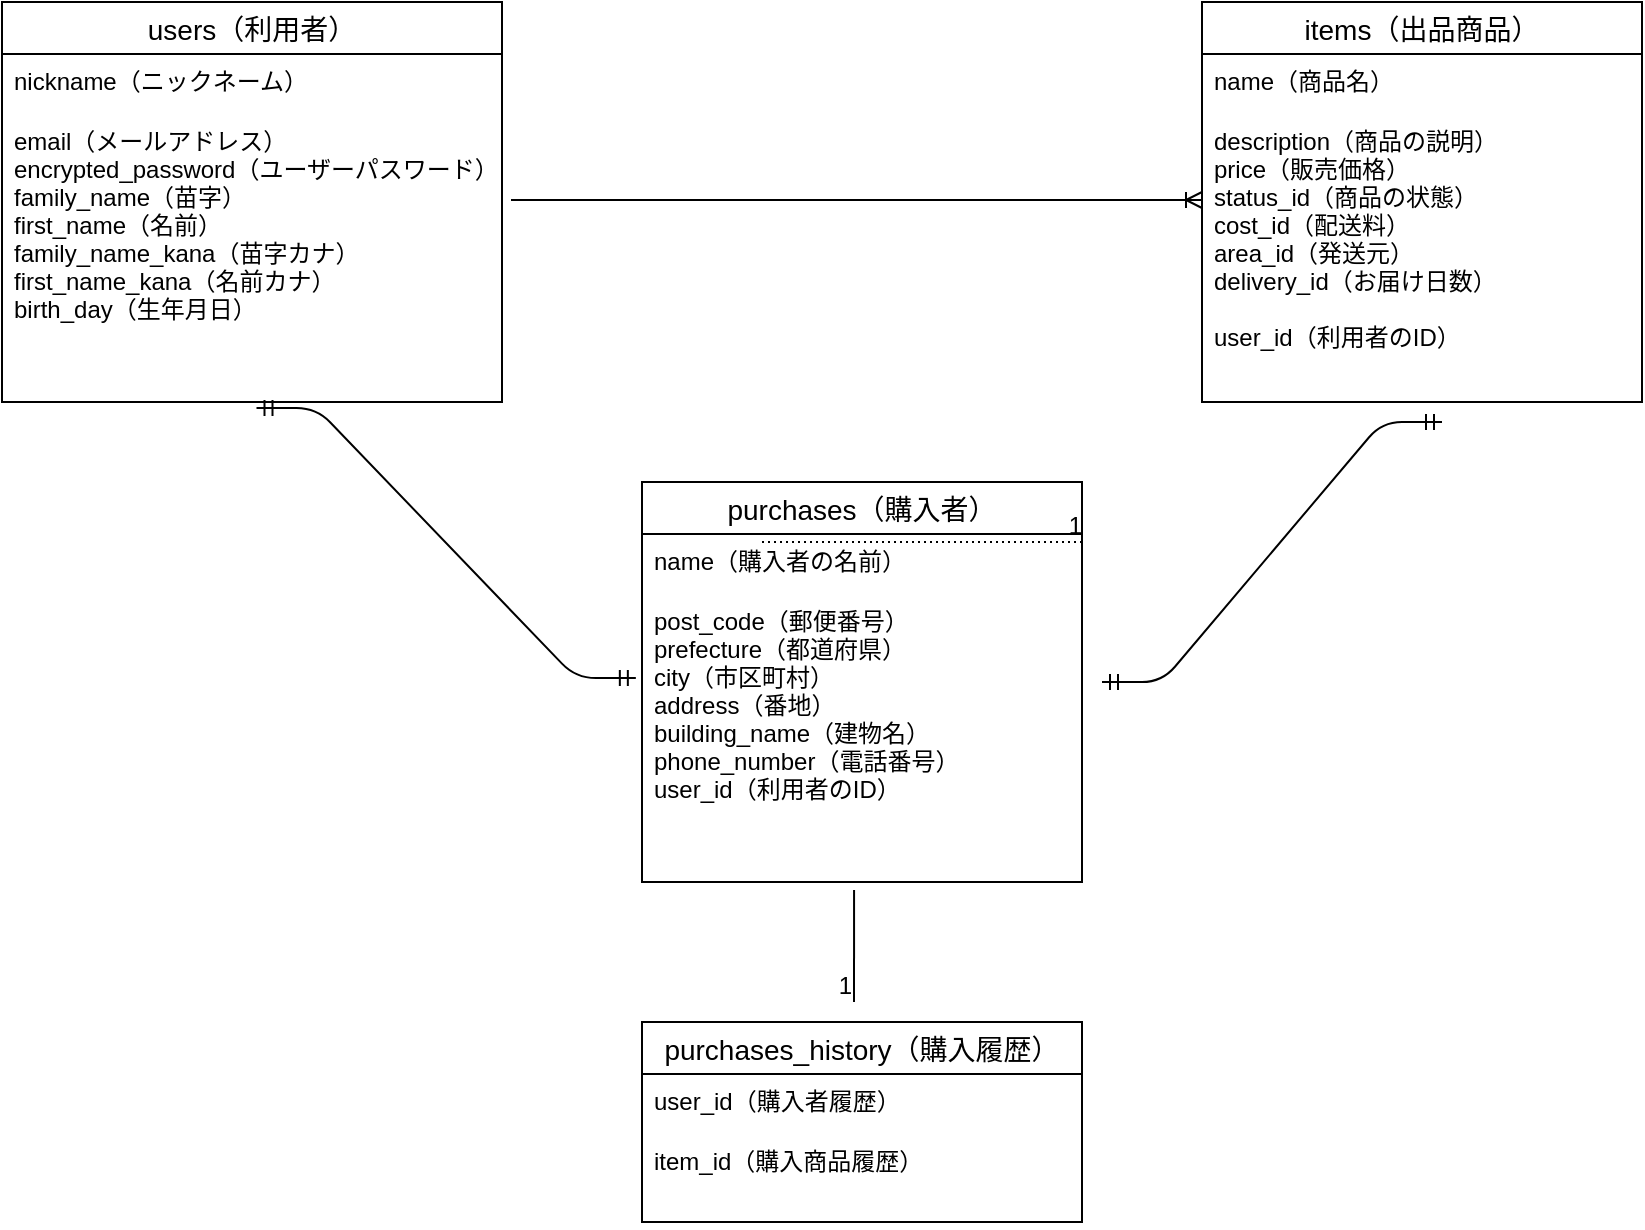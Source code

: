 <mxfile version="14.2.4" type="embed" pages="2">
    <diagram id="3SoO7mhHNM8WXV-XtMj4" name="ページ1">
        <mxGraphModel dx="892" dy="680" grid="0" gridSize="10" guides="1" tooltips="1" connect="0" arrows="1" fold="1" page="1" pageScale="1" pageWidth="850" pageHeight="1100" background="none" math="0" shadow="0">
            <root>
                <mxCell id="0"/>
                <mxCell id="1" parent="0"/>
                <mxCell id="167" value="users（利用者）" style="swimlane;fontStyle=0;childLayout=stackLayout;horizontal=1;startSize=26;horizontalStack=0;resizeParent=1;resizeParentMax=0;resizeLast=0;collapsible=1;marginBottom=0;align=center;fontSize=14;direction=east;" parent="1" vertex="1">
                    <mxGeometry x="10" y="160" width="250" height="200" as="geometry"/>
                </mxCell>
                <mxCell id="168" value="nickname（ニックネーム）" style="text;fillColor=none;spacingLeft=4;spacingRight=4;overflow=hidden;rotatable=0;points=[[0,0.5],[1,0.5]];portConstraint=eastwest;fontSize=12;" parent="167" vertex="1">
                    <mxGeometry y="26" width="250" height="30" as="geometry"/>
                </mxCell>
                <mxCell id="170" value="email（メールアドレス）&#10;encrypted_password（ユーザーパスワード）&#10;family_name（苗字）&#10;first_name（名前）&#10;family_name_kana（苗字カナ）&#10;first_name_kana（名前カナ）&#10;birth_day（生年月日）&#10;&#10;&#10;&#10;" style="text;strokeColor=none;fillColor=none;spacingLeft=4;spacingRight=4;overflow=hidden;rotatable=0;points=[[0,0.5],[1,0.5]];portConstraint=eastwest;fontSize=12;" parent="167" vertex="1">
                    <mxGeometry y="56" width="250" height="144" as="geometry"/>
                </mxCell>
                <mxCell id="CFiFb62f16SsX5Ewo23X-170" value="items（出品商品）" style="swimlane;fontStyle=0;childLayout=stackLayout;horizontal=1;startSize=26;horizontalStack=0;resizeParent=1;resizeParentMax=0;resizeLast=0;collapsible=1;marginBottom=0;align=center;fontSize=14;direction=east;" parent="1" vertex="1">
                    <mxGeometry x="610" y="160" width="220" height="200" as="geometry"/>
                </mxCell>
                <mxCell id="CFiFb62f16SsX5Ewo23X-171" value="name（商品名）" style="text;fillColor=none;spacingLeft=4;spacingRight=4;overflow=hidden;rotatable=0;points=[[0,0.5],[1,0.5]];portConstraint=eastwest;fontSize=12;" parent="CFiFb62f16SsX5Ewo23X-170" vertex="1">
                    <mxGeometry y="26" width="220" height="30" as="geometry"/>
                </mxCell>
                <mxCell id="CFiFb62f16SsX5Ewo23X-176" value="description（商品の説明）&#10;price（販売価格）&#10;status_id（商品の状態）&#10;cost_id（配送料）&#10;area_id（発送元）&#10;delivery_id（お届け日数）&#10;&#10;user_id（利用者のID）&#10;&#10;&#10;&#10;" style="text;strokeColor=none;fillColor=none;spacingLeft=4;spacingRight=4;overflow=hidden;rotatable=0;points=[[0,0.5],[1,0.5]];portConstraint=eastwest;fontSize=12;" parent="CFiFb62f16SsX5Ewo23X-170" vertex="1">
                    <mxGeometry y="56" width="220" height="144" as="geometry"/>
                </mxCell>
                <mxCell id="CFiFb62f16SsX5Ewo23X-177" value="" style="edgeStyle=entityRelationEdgeStyle;fontSize=12;html=1;endArrow=ERoneToMany;shadow=0;exitX=1.018;exitY=0.299;exitDx=0;exitDy=0;exitPerimeter=0;" parent="1" source="170" edge="1">
                    <mxGeometry width="100" height="100" relative="1" as="geometry">
                        <mxPoint x="540" y="240" as="sourcePoint"/>
                        <mxPoint x="610" y="259" as="targetPoint"/>
                    </mxGeometry>
                </mxCell>
                <mxCell id="CFiFb62f16SsX5Ewo23X-178" value="purchases（購入者）" style="swimlane;fontStyle=0;childLayout=stackLayout;horizontal=1;startSize=26;horizontalStack=0;resizeParent=1;resizeParentMax=0;resizeLast=0;collapsible=1;marginBottom=0;align=center;fontSize=14;direction=east;" parent="1" vertex="1">
                    <mxGeometry x="330" y="400" width="220" height="200" as="geometry"/>
                </mxCell>
                <mxCell id="CFiFb62f16SsX5Ewo23X-179" value="name（購入者の名前）" style="text;fillColor=none;spacingLeft=4;spacingRight=4;overflow=hidden;rotatable=0;points=[[0,0.5],[1,0.5]];portConstraint=eastwest;fontSize=12;" parent="CFiFb62f16SsX5Ewo23X-178" vertex="1">
                    <mxGeometry y="26" width="220" height="30" as="geometry"/>
                </mxCell>
                <mxCell id="CFiFb62f16SsX5Ewo23X-180" value="post_code（郵便番号）&#10;prefecture（都道府県）&#10;city（市区町村）&#10;address（番地）&#10;building_name（建物名）&#10;phone_number（電話番号）&#10;user_id（利用者のID）&#10;&#10;&#10;" style="text;strokeColor=none;fillColor=none;spacingLeft=4;spacingRight=4;overflow=hidden;rotatable=0;points=[[0,0.5],[1,0.5]];portConstraint=eastwest;fontSize=12;" parent="CFiFb62f16SsX5Ewo23X-178" vertex="1">
                    <mxGeometry y="56" width="220" height="144" as="geometry"/>
                </mxCell>
                <mxCell id="CFiFb62f16SsX5Ewo23X-182" value="" style="edgeStyle=entityRelationEdgeStyle;fontSize=12;html=1;endArrow=ERmandOne;startArrow=ERmandOne;shadow=0;entryX=0.509;entryY=1.021;entryDx=0;entryDy=0;entryPerimeter=0;exitX=-0.014;exitY=0.292;exitDx=0;exitDy=0;exitPerimeter=0;" parent="1" source="CFiFb62f16SsX5Ewo23X-180" target="170" edge="1">
                    <mxGeometry width="100" height="100" relative="1" as="geometry">
                        <mxPoint x="80" y="660" as="sourcePoint"/>
                        <mxPoint x="160" y="490" as="targetPoint"/>
                    </mxGeometry>
                </mxCell>
                <mxCell id="CFiFb62f16SsX5Ewo23X-184" value="" style="edgeStyle=entityRelationEdgeStyle;fontSize=12;html=1;endArrow=ERmandOne;startArrow=ERmandOne;shadow=0;" parent="1" edge="1">
                    <mxGeometry width="100" height="100" relative="1" as="geometry">
                        <mxPoint x="560" y="500" as="sourcePoint"/>
                        <mxPoint x="730" y="370" as="targetPoint"/>
                    </mxGeometry>
                </mxCell>
                <mxCell id="171" value="purchases_history（購入履歴）" style="swimlane;fontStyle=0;childLayout=stackLayout;horizontal=1;startSize=26;horizontalStack=0;resizeParent=1;resizeParentMax=0;resizeLast=0;collapsible=1;marginBottom=0;align=center;fontSize=14;direction=east;" vertex="1" parent="1">
                    <mxGeometry x="330" y="670" width="220" height="100" as="geometry"/>
                </mxCell>
                <mxCell id="172" value="user_id（購入者履歴）&#10;&#10;" style="text;fillColor=none;spacingLeft=4;spacingRight=4;overflow=hidden;rotatable=0;points=[[0,0.5],[1,0.5]];portConstraint=eastwest;fontSize=12;" vertex="1" parent="171">
                    <mxGeometry y="26" width="220" height="30" as="geometry"/>
                </mxCell>
                <mxCell id="173" value="item_id（購入商品履歴）&#10;&#10;&#10;" style="text;strokeColor=none;fillColor=none;spacingLeft=4;spacingRight=4;overflow=hidden;rotatable=0;points=[[0,0.5],[1,0.5]];portConstraint=eastwest;fontSize=12;" vertex="1" parent="171">
                    <mxGeometry y="56" width="220" height="44" as="geometry"/>
                </mxCell>
                <mxCell id="176" value="" style="endArrow=none;html=1;rounded=0;exitX=0.482;exitY=1.028;exitDx=0;exitDy=0;exitPerimeter=0;" edge="1" parent="1" source="CFiFb62f16SsX5Ewo23X-180">
                    <mxGeometry relative="1" as="geometry">
                        <mxPoint x="420" y="610" as="sourcePoint"/>
                        <mxPoint x="436" y="660" as="targetPoint"/>
                        <Array as="points"/>
                    </mxGeometry>
                </mxCell>
                <mxCell id="177" value="1" style="resizable=0;html=1;align=right;verticalAlign=bottom;" connectable="0" vertex="1" parent="176">
                    <mxGeometry x="1" relative="1" as="geometry"/>
                </mxCell>
                <mxCell id="178" value="" style="endArrow=none;html=1;rounded=0;dashed=1;dashPattern=1 2;" edge="1" parent="1">
                    <mxGeometry relative="1" as="geometry">
                        <mxPoint x="390" y="430" as="sourcePoint"/>
                        <mxPoint x="550" y="430" as="targetPoint"/>
                    </mxGeometry>
                </mxCell>
                <mxCell id="179" value="1" style="resizable=0;html=1;align=right;verticalAlign=bottom;" connectable="0" vertex="1" parent="178">
                    <mxGeometry x="1" relative="1" as="geometry"/>
                </mxCell>
            </root>
        </mxGraphModel>
    </diagram>
    <diagram id="lWR571ibU31itwsliJBv" name="ページ2">
        &#xa;
        <mxGraphModel grid="1" gridSize="10" guides="1" tooltips="1" connect="1" arrows="1" page="1" fold="1" pageScale="1" pageWidth="850" pageHeight="1100" math="0" shadow="0">
            &#xa;
            <root>
                &#xa;
                <mxCell id="Vmiej7DA4lmDQLNMPkT9-0"/>
                &#xa;
                <mxCell id="Vmiej7DA4lmDQLNMPkT9-1" parent="Vmiej7DA4lmDQLNMPkT9-0"/>
                &#xa;
            </root>
            &#xa;
        </mxGraphModel>
        &#xa;
    </diagram>
</mxfile>